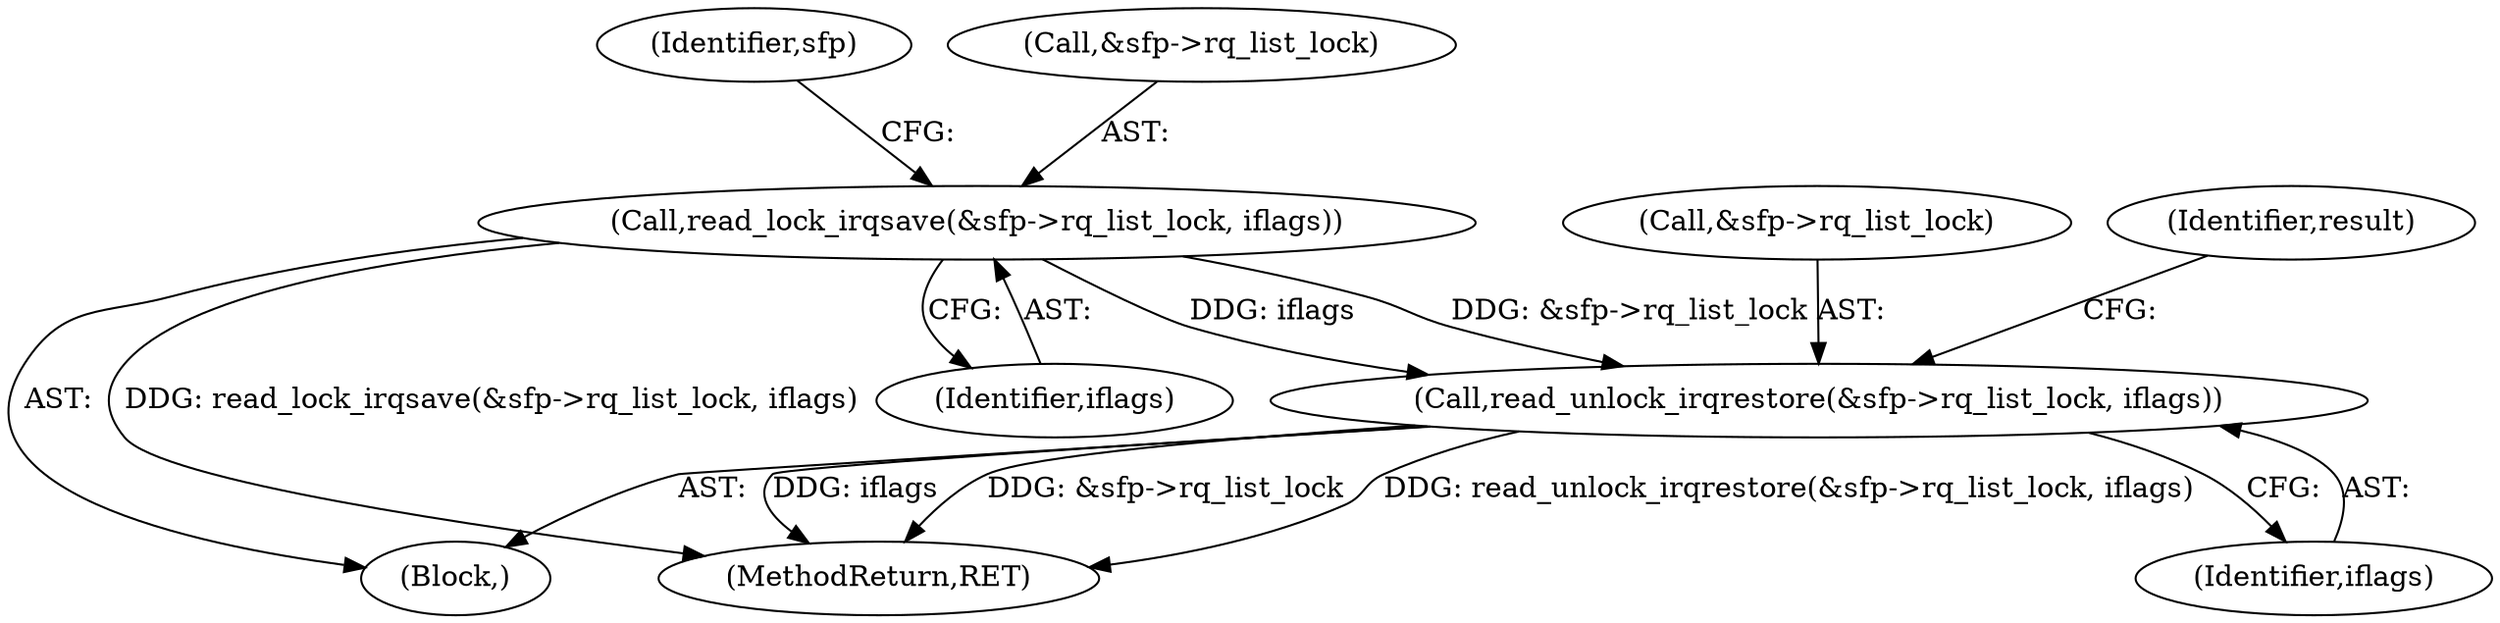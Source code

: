 digraph "0_linux_3e0097499839e0fe3af380410eababe5a47c4cf9_0@API" {
"1000832" [label="(Call,read_lock_irqsave(&sfp->rq_list_lock, iflags))"];
"1000841" [label="(Call,read_unlock_irqrestore(&sfp->rq_list_lock, iflags))"];
"1000832" [label="(Call,read_lock_irqsave(&sfp->rq_list_lock, iflags))"];
"1000817" [label="(Block,)"];
"1000839" [label="(Identifier,sfp)"];
"1000837" [label="(Identifier,iflags)"];
"1000833" [label="(Call,&sfp->rq_list_lock)"];
"1000842" [label="(Call,&sfp->rq_list_lock)"];
"1000848" [label="(Identifier,result)"];
"1000841" [label="(Call,read_unlock_irqrestore(&sfp->rq_list_lock, iflags))"];
"1001060" [label="(MethodReturn,RET)"];
"1000846" [label="(Identifier,iflags)"];
"1000832" -> "1000817"  [label="AST: "];
"1000832" -> "1000837"  [label="CFG: "];
"1000833" -> "1000832"  [label="AST: "];
"1000837" -> "1000832"  [label="AST: "];
"1000839" -> "1000832"  [label="CFG: "];
"1000832" -> "1001060"  [label="DDG: read_lock_irqsave(&sfp->rq_list_lock, iflags)"];
"1000832" -> "1000841"  [label="DDG: &sfp->rq_list_lock"];
"1000832" -> "1000841"  [label="DDG: iflags"];
"1000841" -> "1000817"  [label="AST: "];
"1000841" -> "1000846"  [label="CFG: "];
"1000842" -> "1000841"  [label="AST: "];
"1000846" -> "1000841"  [label="AST: "];
"1000848" -> "1000841"  [label="CFG: "];
"1000841" -> "1001060"  [label="DDG: iflags"];
"1000841" -> "1001060"  [label="DDG: &sfp->rq_list_lock"];
"1000841" -> "1001060"  [label="DDG: read_unlock_irqrestore(&sfp->rq_list_lock, iflags)"];
}
